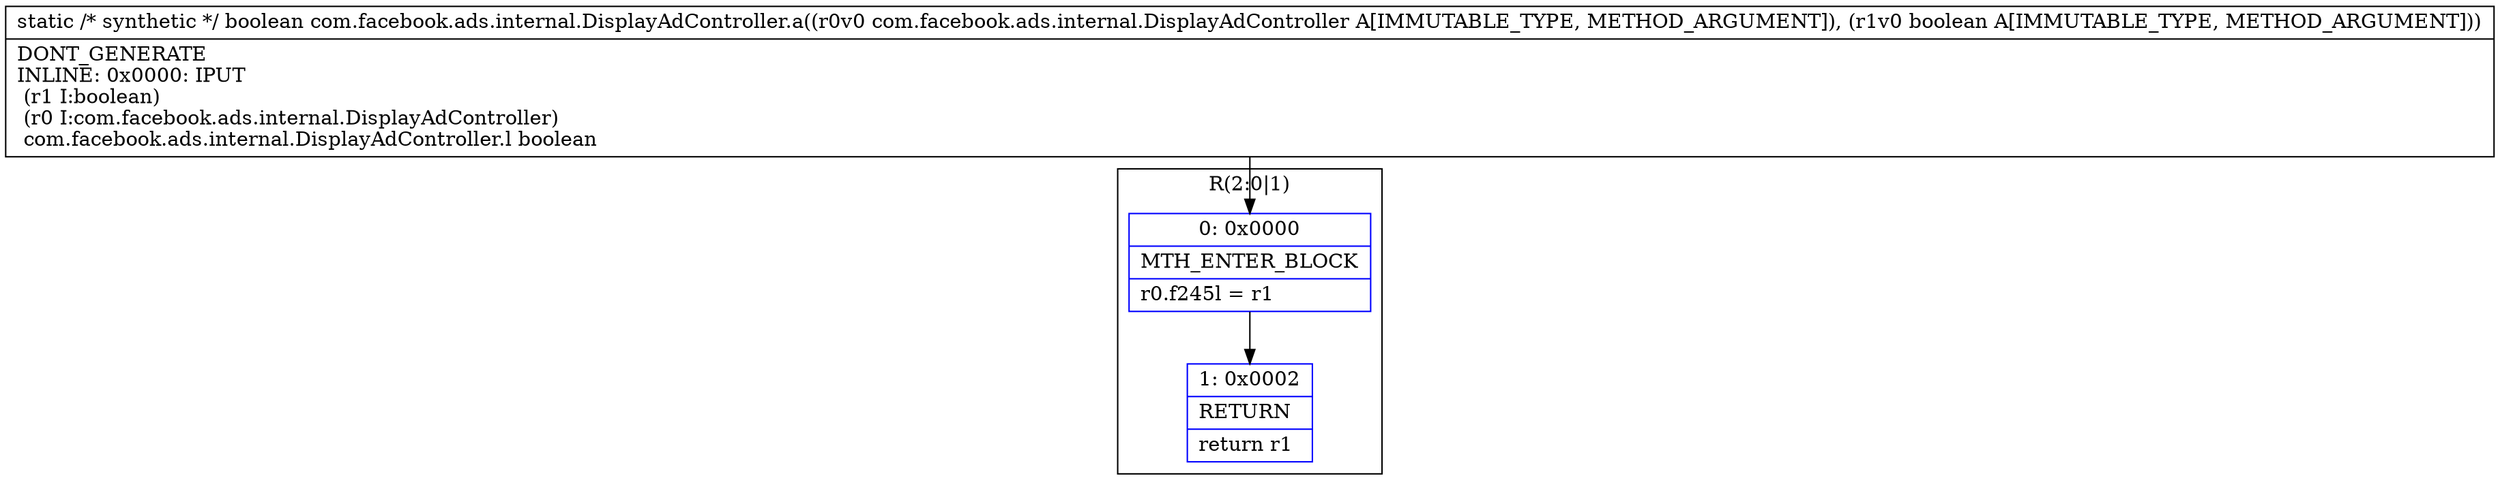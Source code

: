 digraph "CFG forcom.facebook.ads.internal.DisplayAdController.a(Lcom\/facebook\/ads\/internal\/DisplayAdController;Z)Z" {
subgraph cluster_Region_693674219 {
label = "R(2:0|1)";
node [shape=record,color=blue];
Node_0 [shape=record,label="{0\:\ 0x0000|MTH_ENTER_BLOCK\l|r0.f245l = r1\l}"];
Node_1 [shape=record,label="{1\:\ 0x0002|RETURN\l|return r1\l}"];
}
MethodNode[shape=record,label="{static \/* synthetic *\/ boolean com.facebook.ads.internal.DisplayAdController.a((r0v0 com.facebook.ads.internal.DisplayAdController A[IMMUTABLE_TYPE, METHOD_ARGUMENT]), (r1v0 boolean A[IMMUTABLE_TYPE, METHOD_ARGUMENT]))  | DONT_GENERATE\lINLINE: 0x0000: IPUT  \l  (r1 I:boolean)\l  (r0 I:com.facebook.ads.internal.DisplayAdController)\l com.facebook.ads.internal.DisplayAdController.l boolean\l}"];
MethodNode -> Node_0;
Node_0 -> Node_1;
}

